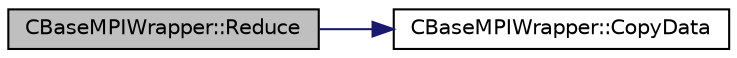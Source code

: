 digraph "CBaseMPIWrapper::Reduce"
{
  edge [fontname="Helvetica",fontsize="10",labelfontname="Helvetica",labelfontsize="10"];
  node [fontname="Helvetica",fontsize="10",shape=record];
  rankdir="LR";
  Node2818 [label="CBaseMPIWrapper::Reduce",height=0.2,width=0.4,color="black", fillcolor="grey75", style="filled", fontcolor="black"];
  Node2818 -> Node2819 [color="midnightblue",fontsize="10",style="solid",fontname="Helvetica"];
  Node2819 [label="CBaseMPIWrapper::CopyData",height=0.2,width=0.4,color="black", fillcolor="white", style="filled",URL="$class_c_base_m_p_i_wrapper.html#a4725cc1dd65b161b483e812a538a5e36"];
}
